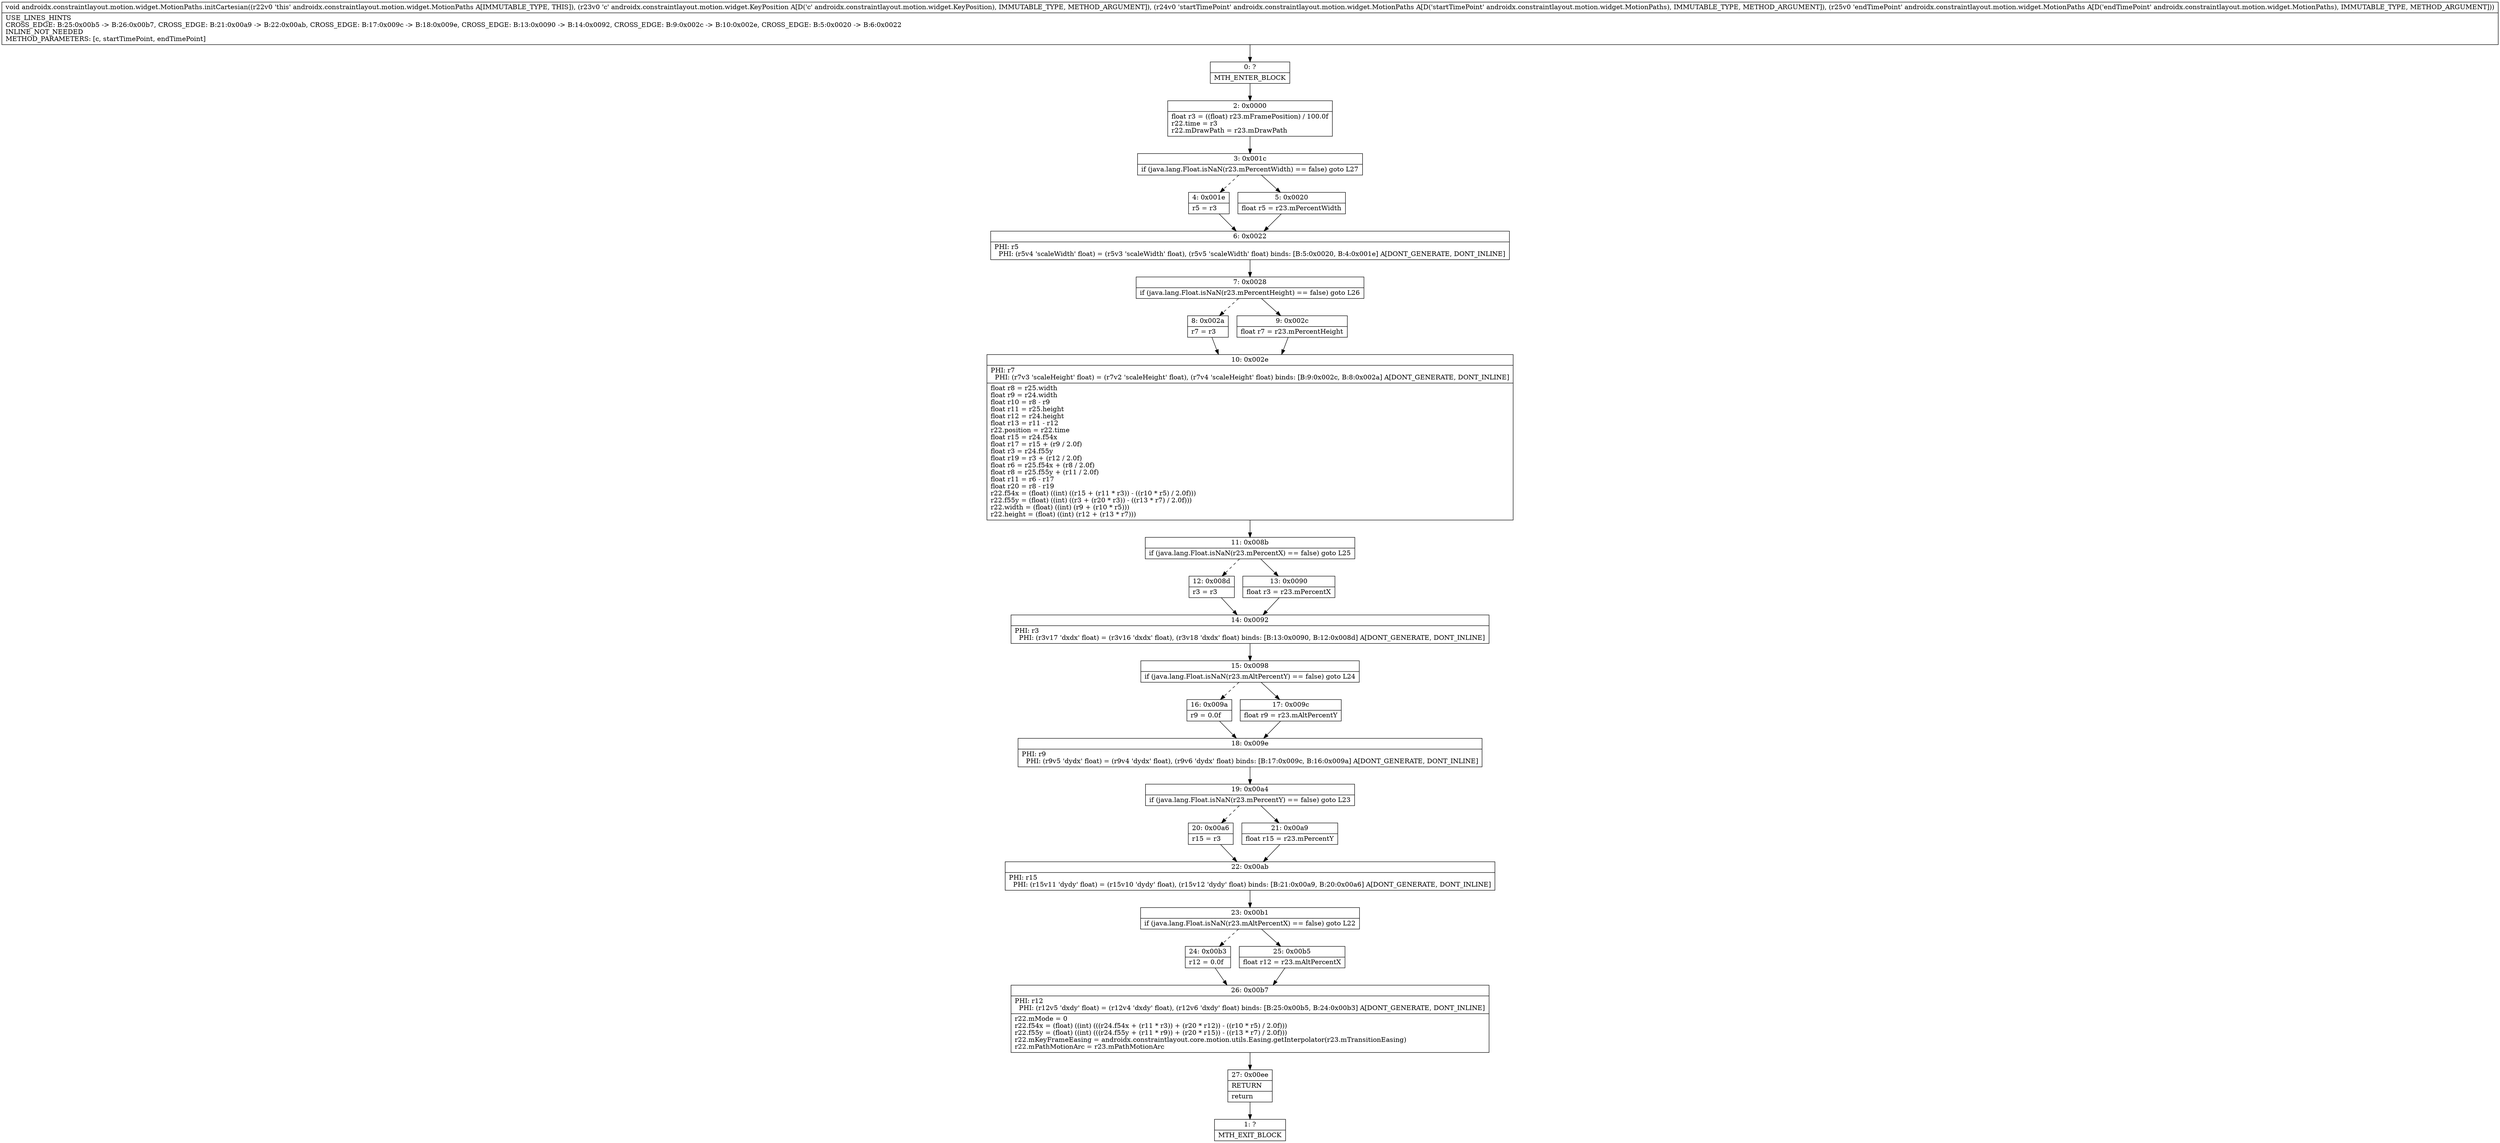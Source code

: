 digraph "CFG forandroidx.constraintlayout.motion.widget.MotionPaths.initCartesian(Landroidx\/constraintlayout\/motion\/widget\/KeyPosition;Landroidx\/constraintlayout\/motion\/widget\/MotionPaths;Landroidx\/constraintlayout\/motion\/widget\/MotionPaths;)V" {
Node_0 [shape=record,label="{0\:\ ?|MTH_ENTER_BLOCK\l}"];
Node_2 [shape=record,label="{2\:\ 0x0000|float r3 = ((float) r23.mFramePosition) \/ 100.0f\lr22.time = r3\lr22.mDrawPath = r23.mDrawPath\l}"];
Node_3 [shape=record,label="{3\:\ 0x001c|if (java.lang.Float.isNaN(r23.mPercentWidth) == false) goto L27\l}"];
Node_4 [shape=record,label="{4\:\ 0x001e|r5 = r3\l}"];
Node_6 [shape=record,label="{6\:\ 0x0022|PHI: r5 \l  PHI: (r5v4 'scaleWidth' float) = (r5v3 'scaleWidth' float), (r5v5 'scaleWidth' float) binds: [B:5:0x0020, B:4:0x001e] A[DONT_GENERATE, DONT_INLINE]\l}"];
Node_7 [shape=record,label="{7\:\ 0x0028|if (java.lang.Float.isNaN(r23.mPercentHeight) == false) goto L26\l}"];
Node_8 [shape=record,label="{8\:\ 0x002a|r7 = r3\l}"];
Node_10 [shape=record,label="{10\:\ 0x002e|PHI: r7 \l  PHI: (r7v3 'scaleHeight' float) = (r7v2 'scaleHeight' float), (r7v4 'scaleHeight' float) binds: [B:9:0x002c, B:8:0x002a] A[DONT_GENERATE, DONT_INLINE]\l|float r8 = r25.width\lfloat r9 = r24.width\lfloat r10 = r8 \- r9\lfloat r11 = r25.height\lfloat r12 = r24.height\lfloat r13 = r11 \- r12\lr22.position = r22.time\lfloat r15 = r24.f54x\lfloat r17 = r15 + (r9 \/ 2.0f)\lfloat r3 = r24.f55y\lfloat r19 = r3 + (r12 \/ 2.0f)\lfloat r6 = r25.f54x + (r8 \/ 2.0f)\lfloat r8 = r25.f55y + (r11 \/ 2.0f)\lfloat r11 = r6 \- r17\lfloat r20 = r8 \- r19\lr22.f54x = (float) ((int) ((r15 + (r11 * r3)) \- ((r10 * r5) \/ 2.0f)))\lr22.f55y = (float) ((int) ((r3 + (r20 * r3)) \- ((r13 * r7) \/ 2.0f)))\lr22.width = (float) ((int) (r9 + (r10 * r5)))\lr22.height = (float) ((int) (r12 + (r13 * r7)))\l}"];
Node_11 [shape=record,label="{11\:\ 0x008b|if (java.lang.Float.isNaN(r23.mPercentX) == false) goto L25\l}"];
Node_12 [shape=record,label="{12\:\ 0x008d|r3 = r3\l}"];
Node_14 [shape=record,label="{14\:\ 0x0092|PHI: r3 \l  PHI: (r3v17 'dxdx' float) = (r3v16 'dxdx' float), (r3v18 'dxdx' float) binds: [B:13:0x0090, B:12:0x008d] A[DONT_GENERATE, DONT_INLINE]\l}"];
Node_15 [shape=record,label="{15\:\ 0x0098|if (java.lang.Float.isNaN(r23.mAltPercentY) == false) goto L24\l}"];
Node_16 [shape=record,label="{16\:\ 0x009a|r9 = 0.0f\l}"];
Node_18 [shape=record,label="{18\:\ 0x009e|PHI: r9 \l  PHI: (r9v5 'dydx' float) = (r9v4 'dydx' float), (r9v6 'dydx' float) binds: [B:17:0x009c, B:16:0x009a] A[DONT_GENERATE, DONT_INLINE]\l}"];
Node_19 [shape=record,label="{19\:\ 0x00a4|if (java.lang.Float.isNaN(r23.mPercentY) == false) goto L23\l}"];
Node_20 [shape=record,label="{20\:\ 0x00a6|r15 = r3\l}"];
Node_22 [shape=record,label="{22\:\ 0x00ab|PHI: r15 \l  PHI: (r15v11 'dydy' float) = (r15v10 'dydy' float), (r15v12 'dydy' float) binds: [B:21:0x00a9, B:20:0x00a6] A[DONT_GENERATE, DONT_INLINE]\l}"];
Node_23 [shape=record,label="{23\:\ 0x00b1|if (java.lang.Float.isNaN(r23.mAltPercentX) == false) goto L22\l}"];
Node_24 [shape=record,label="{24\:\ 0x00b3|r12 = 0.0f\l}"];
Node_26 [shape=record,label="{26\:\ 0x00b7|PHI: r12 \l  PHI: (r12v5 'dxdy' float) = (r12v4 'dxdy' float), (r12v6 'dxdy' float) binds: [B:25:0x00b5, B:24:0x00b3] A[DONT_GENERATE, DONT_INLINE]\l|r22.mMode = 0\lr22.f54x = (float) ((int) (((r24.f54x + (r11 * r3)) + (r20 * r12)) \- ((r10 * r5) \/ 2.0f)))\lr22.f55y = (float) ((int) (((r24.f55y + (r11 * r9)) + (r20 * r15)) \- ((r13 * r7) \/ 2.0f)))\lr22.mKeyFrameEasing = androidx.constraintlayout.core.motion.utils.Easing.getInterpolator(r23.mTransitionEasing)\lr22.mPathMotionArc = r23.mPathMotionArc\l}"];
Node_27 [shape=record,label="{27\:\ 0x00ee|RETURN\l|return\l}"];
Node_1 [shape=record,label="{1\:\ ?|MTH_EXIT_BLOCK\l}"];
Node_25 [shape=record,label="{25\:\ 0x00b5|float r12 = r23.mAltPercentX\l}"];
Node_21 [shape=record,label="{21\:\ 0x00a9|float r15 = r23.mPercentY\l}"];
Node_17 [shape=record,label="{17\:\ 0x009c|float r9 = r23.mAltPercentY\l}"];
Node_13 [shape=record,label="{13\:\ 0x0090|float r3 = r23.mPercentX\l}"];
Node_9 [shape=record,label="{9\:\ 0x002c|float r7 = r23.mPercentHeight\l}"];
Node_5 [shape=record,label="{5\:\ 0x0020|float r5 = r23.mPercentWidth\l}"];
MethodNode[shape=record,label="{void androidx.constraintlayout.motion.widget.MotionPaths.initCartesian((r22v0 'this' androidx.constraintlayout.motion.widget.MotionPaths A[IMMUTABLE_TYPE, THIS]), (r23v0 'c' androidx.constraintlayout.motion.widget.KeyPosition A[D('c' androidx.constraintlayout.motion.widget.KeyPosition), IMMUTABLE_TYPE, METHOD_ARGUMENT]), (r24v0 'startTimePoint' androidx.constraintlayout.motion.widget.MotionPaths A[D('startTimePoint' androidx.constraintlayout.motion.widget.MotionPaths), IMMUTABLE_TYPE, METHOD_ARGUMENT]), (r25v0 'endTimePoint' androidx.constraintlayout.motion.widget.MotionPaths A[D('endTimePoint' androidx.constraintlayout.motion.widget.MotionPaths), IMMUTABLE_TYPE, METHOD_ARGUMENT]))  | USE_LINES_HINTS\lCROSS_EDGE: B:25:0x00b5 \-\> B:26:0x00b7, CROSS_EDGE: B:21:0x00a9 \-\> B:22:0x00ab, CROSS_EDGE: B:17:0x009c \-\> B:18:0x009e, CROSS_EDGE: B:13:0x0090 \-\> B:14:0x0092, CROSS_EDGE: B:9:0x002c \-\> B:10:0x002e, CROSS_EDGE: B:5:0x0020 \-\> B:6:0x0022\lINLINE_NOT_NEEDED\lMETHOD_PARAMETERS: [c, startTimePoint, endTimePoint]\l}"];
MethodNode -> Node_0;Node_0 -> Node_2;
Node_2 -> Node_3;
Node_3 -> Node_4[style=dashed];
Node_3 -> Node_5;
Node_4 -> Node_6;
Node_6 -> Node_7;
Node_7 -> Node_8[style=dashed];
Node_7 -> Node_9;
Node_8 -> Node_10;
Node_10 -> Node_11;
Node_11 -> Node_12[style=dashed];
Node_11 -> Node_13;
Node_12 -> Node_14;
Node_14 -> Node_15;
Node_15 -> Node_16[style=dashed];
Node_15 -> Node_17;
Node_16 -> Node_18;
Node_18 -> Node_19;
Node_19 -> Node_20[style=dashed];
Node_19 -> Node_21;
Node_20 -> Node_22;
Node_22 -> Node_23;
Node_23 -> Node_24[style=dashed];
Node_23 -> Node_25;
Node_24 -> Node_26;
Node_26 -> Node_27;
Node_27 -> Node_1;
Node_25 -> Node_26;
Node_21 -> Node_22;
Node_17 -> Node_18;
Node_13 -> Node_14;
Node_9 -> Node_10;
Node_5 -> Node_6;
}

